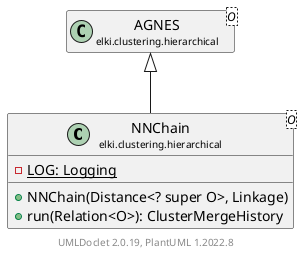 @startuml
    remove .*\.(Instance|Par|Parameterizer|Factory)$
    set namespaceSeparator none
    hide empty fields
    hide empty methods

    class "<size:14>NNChain\n<size:10>elki.clustering.hierarchical" as elki.clustering.hierarchical.NNChain<O> [[NNChain.html]] {
        {static} -LOG: Logging
        +NNChain(Distance<? super O>, Linkage)
        +run(Relation<O>): ClusterMergeHistory
    }

    class "<size:14>AGNES\n<size:10>elki.clustering.hierarchical" as elki.clustering.hierarchical.AGNES<O> [[AGNES.html]]
    class "<size:14>NNChain.Instance\n<size:10>elki.clustering.hierarchical" as elki.clustering.hierarchical.NNChain.Instance [[NNChain.Instance.html]]
    class "<size:14>NNChain.Par\n<size:10>elki.clustering.hierarchical" as elki.clustering.hierarchical.NNChain.Par<O>

    elki.clustering.hierarchical.AGNES <|-- elki.clustering.hierarchical.NNChain
    elki.clustering.hierarchical.NNChain +-- elki.clustering.hierarchical.NNChain.Instance
    elki.clustering.hierarchical.NNChain +-- elki.clustering.hierarchical.NNChain.Par

    center footer UMLDoclet 2.0.19, PlantUML 1.2022.8
@enduml
